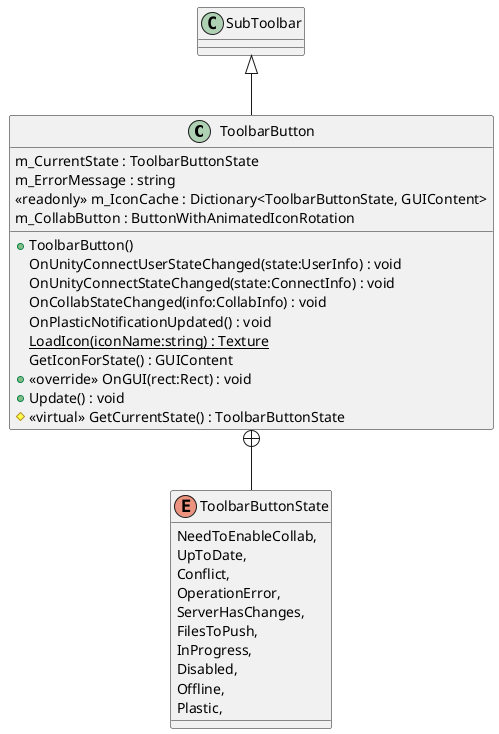 @startuml
class ToolbarButton {
    m_CurrentState : ToolbarButtonState
    m_ErrorMessage : string
    <<readonly>> m_IconCache : Dictionary<ToolbarButtonState, GUIContent>
    m_CollabButton : ButtonWithAnimatedIconRotation
    + ToolbarButton()
    OnUnityConnectUserStateChanged(state:UserInfo) : void
    OnUnityConnectStateChanged(state:ConnectInfo) : void
    OnCollabStateChanged(info:CollabInfo) : void
    OnPlasticNotificationUpdated() : void
    {static} LoadIcon(iconName:string) : Texture
    GetIconForState() : GUIContent
    + <<override>> OnGUI(rect:Rect) : void
    + Update() : void
    # <<virtual>> GetCurrentState() : ToolbarButtonState
}
enum ToolbarButtonState {
    NeedToEnableCollab,
    UpToDate,
    Conflict,
    OperationError,
    ServerHasChanges,
    FilesToPush,
    InProgress,
    Disabled,
    Offline,
    Plastic,
}
SubToolbar <|-- ToolbarButton
ToolbarButton +-- ToolbarButtonState
@enduml
